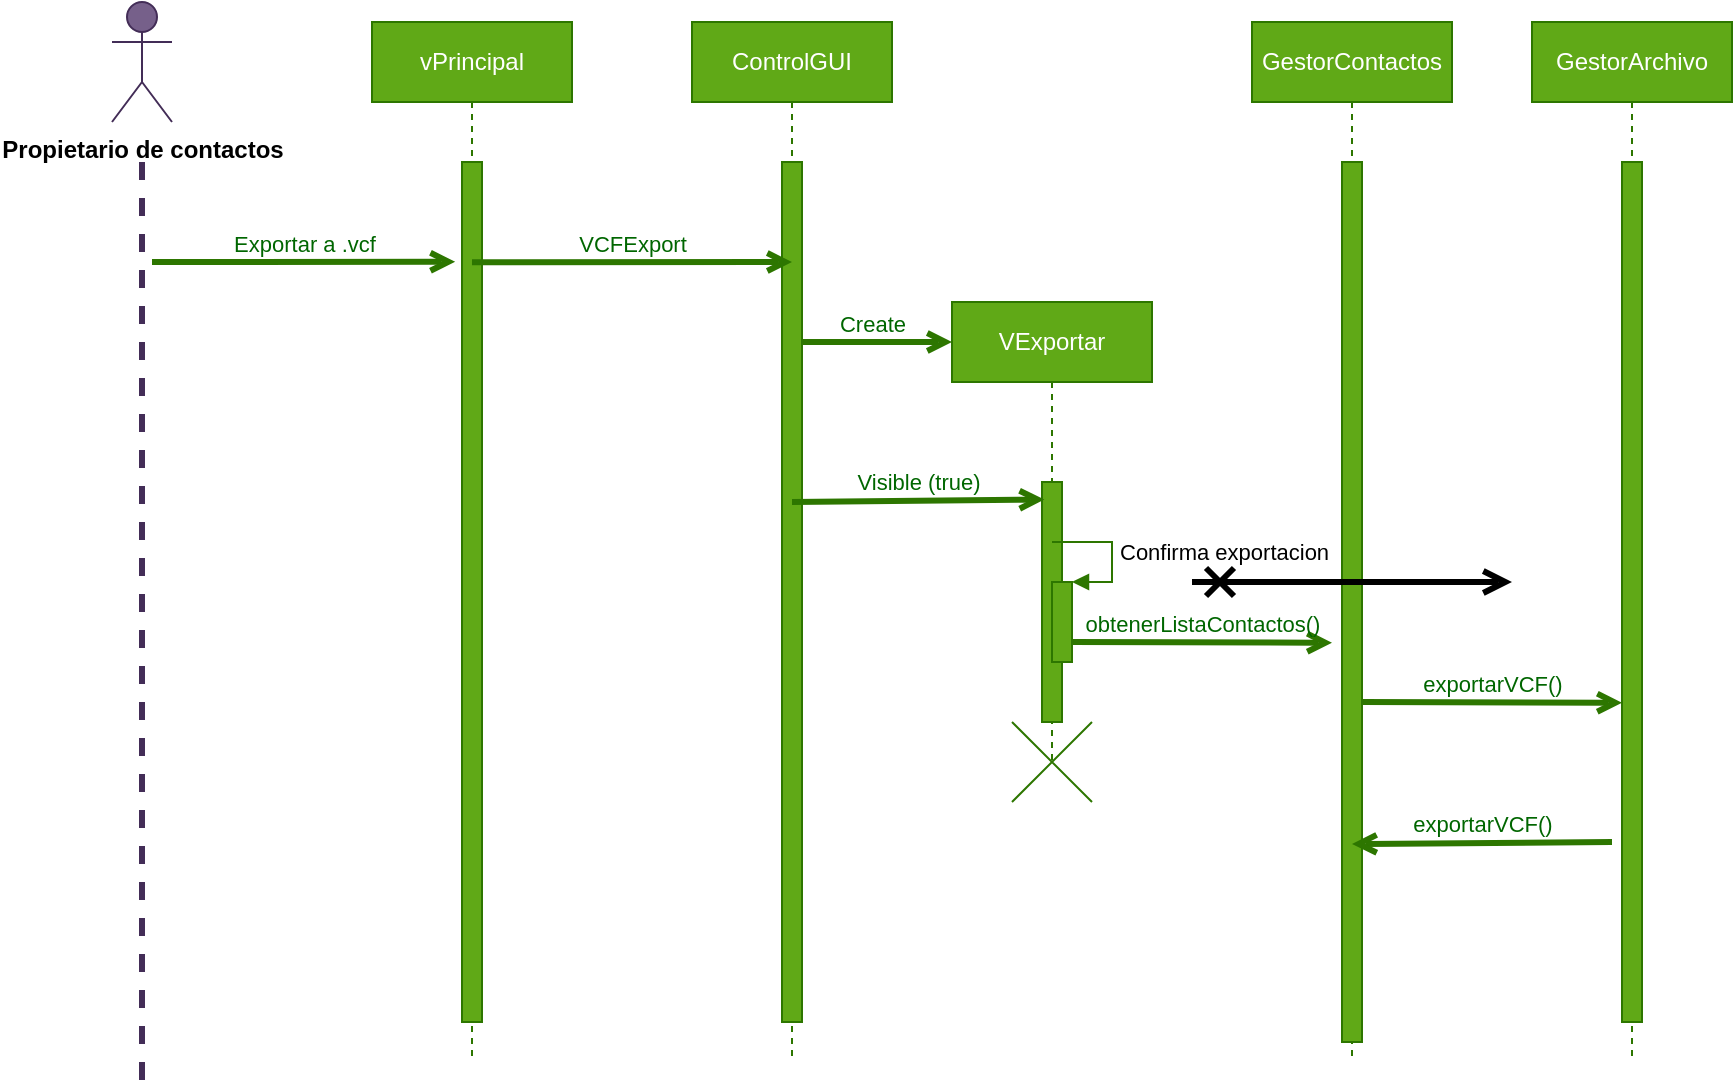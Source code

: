 <mxfile>
    <diagram id="KG_4E_8m_VWZXj22XvBI" name="Página-1">
        <mxGraphModel dx="1088" dy="958" grid="1" gridSize="10" guides="1" tooltips="1" connect="1" arrows="1" fold="1" page="1" pageScale="1" pageWidth="1600" pageHeight="1200" background="#ffffff" math="0" shadow="0">
            <root>
                <mxCell id="0"/>
                <mxCell id="1" parent="0"/>
                <mxCell id="10" value="&lt;b&gt;&lt;font color=&quot;#000000&quot;&gt;Propietario de contactos&lt;/font&gt;&lt;/b&gt;" style="shape=umlActor;verticalLabelPosition=bottom;verticalAlign=top;html=1;fillColor=#76608a;strokeColor=#432D57;fontColor=#ffffff;" vertex="1" parent="1">
                    <mxGeometry x="110" y="110" width="30" height="60" as="geometry"/>
                </mxCell>
                <mxCell id="11" value="" style="endArrow=none;startArrow=none;endFill=0;startFill=0;endSize=8;html=1;verticalAlign=bottom;labelBackgroundColor=none;strokeWidth=3;fillColor=#76608a;strokeColor=#432D57;dashed=1;" edge="1" parent="1">
                    <mxGeometry width="160" relative="1" as="geometry">
                        <mxPoint x="125" y="190" as="sourcePoint"/>
                        <mxPoint x="125" y="650" as="targetPoint"/>
                    </mxGeometry>
                </mxCell>
                <mxCell id="12" value="VExportar" style="shape=umlLifeline;perimeter=lifelinePerimeter;whiteSpace=wrap;html=1;container=1;collapsible=0;recursiveResize=0;outlineConnect=0;fillColor=#60a917;strokeColor=#2D7600;fontColor=#ffffff;" vertex="1" parent="1">
                    <mxGeometry x="530" y="260" width="100" height="230" as="geometry"/>
                </mxCell>
                <mxCell id="13" value="" style="html=1;points=[];perimeter=orthogonalPerimeter;fillColor=#60a917;strokeColor=#2D7600;fontColor=#ffffff;" vertex="1" parent="12">
                    <mxGeometry x="45" y="90" width="10" height="120" as="geometry"/>
                </mxCell>
                <mxCell id="14" value="ControlGUI" style="shape=umlLifeline;perimeter=lifelinePerimeter;whiteSpace=wrap;html=1;container=1;collapsible=0;recursiveResize=0;outlineConnect=0;strokeColor=#2D7600;fillColor=#60a917;fontColor=#ffffff;" vertex="1" parent="1">
                    <mxGeometry x="400" y="120" width="100" height="520" as="geometry"/>
                </mxCell>
                <mxCell id="15" value="Create" style="html=1;verticalAlign=bottom;labelBackgroundColor=none;endArrow=open;endFill=0;fontColor=#006600;strokeWidth=3;fillColor=#60a917;strokeColor=#2D7600;" edge="1" parent="14">
                    <mxGeometry width="160" relative="1" as="geometry">
                        <mxPoint x="50" y="160" as="sourcePoint"/>
                        <mxPoint x="130" y="160" as="targetPoint"/>
                    </mxGeometry>
                </mxCell>
                <mxCell id="16" value="" style="html=1;points=[];perimeter=orthogonalPerimeter;fillColor=#60a917;strokeColor=#2D7600;fontColor=#ffffff;" vertex="1" parent="14">
                    <mxGeometry x="45" y="70" width="10" height="430" as="geometry"/>
                </mxCell>
                <mxCell id="17" value="Visible (true)" style="html=1;verticalAlign=bottom;labelBackgroundColor=none;endArrow=open;endFill=0;fontColor=#006600;strokeWidth=3;fillColor=#60a917;strokeColor=#2D7600;entryX=0.118;entryY=0.073;entryDx=0;entryDy=0;entryPerimeter=0;" edge="1" parent="1" target="13">
                    <mxGeometry width="160" relative="1" as="geometry">
                        <mxPoint x="450" y="360" as="sourcePoint"/>
                        <mxPoint x="570" y="360" as="targetPoint"/>
                    </mxGeometry>
                </mxCell>
                <mxCell id="18" value="vPrincipal" style="shape=umlLifeline;perimeter=lifelinePerimeter;whiteSpace=wrap;html=1;container=1;collapsible=0;recursiveResize=0;outlineConnect=0;strokeColor=#2D7600;fillColor=#60a917;fontColor=#ffffff;" vertex="1" parent="1">
                    <mxGeometry x="240" y="120" width="100" height="520" as="geometry"/>
                </mxCell>
                <mxCell id="19" value="" style="html=1;points=[];perimeter=orthogonalPerimeter;fillColor=#60a917;strokeColor=#2D7600;fontColor=#ffffff;" vertex="1" parent="18">
                    <mxGeometry x="45" y="70" width="10" height="430" as="geometry"/>
                </mxCell>
                <mxCell id="20" value="Exportar a .vcf" style="html=1;verticalAlign=bottom;labelBackgroundColor=none;endArrow=open;endFill=0;fontColor=#006600;strokeWidth=3;fillColor=#60a917;strokeColor=#2D7600;entryX=-0.341;entryY=0.116;entryDx=0;entryDy=0;entryPerimeter=0;" edge="1" parent="1" target="19">
                    <mxGeometry width="160" relative="1" as="geometry">
                        <mxPoint x="130" y="240" as="sourcePoint"/>
                        <mxPoint x="280" y="240" as="targetPoint"/>
                    </mxGeometry>
                </mxCell>
                <mxCell id="21" value="VCFExport" style="html=1;verticalAlign=bottom;labelBackgroundColor=none;endArrow=open;endFill=0;fontColor=#006600;strokeWidth=3;fillColor=#60a917;strokeColor=#2D7600;" edge="1" parent="1">
                    <mxGeometry width="160" relative="1" as="geometry">
                        <mxPoint x="290" y="240.12" as="sourcePoint"/>
                        <mxPoint x="450" y="240" as="targetPoint"/>
                    </mxGeometry>
                </mxCell>
                <mxCell id="22" value="" style="html=1;points=[];perimeter=orthogonalPerimeter;fillColor=#60a917;strokeColor=#2D7600;shadow=0;fontColor=#ffffff;labelBackgroundColor=#ffffff;" vertex="1" parent="1">
                    <mxGeometry x="580" y="400" width="10" height="40" as="geometry"/>
                </mxCell>
                <mxCell id="23" value="Confirma exportacion" style="edgeStyle=orthogonalEdgeStyle;html=1;align=left;spacingLeft=2;endArrow=block;rounded=0;entryX=1;entryY=0;fillColor=#60a917;strokeColor=#2D7600;shadow=0;fontColor=#000000;labelBackgroundColor=#ffffff;" edge="1" parent="1" target="22">
                    <mxGeometry relative="1" as="geometry">
                        <mxPoint x="580" y="380" as="sourcePoint"/>
                        <Array as="points">
                            <mxPoint x="610" y="380"/>
                        </Array>
                    </mxGeometry>
                </mxCell>
                <mxCell id="24" value="" style="shape=umlDestroy;dashed=0;fillColor=#60a917;strokeColor=#2D7600;fontColor=#ffffff;" vertex="1" parent="1">
                    <mxGeometry x="560" y="470" width="40" height="40" as="geometry"/>
                </mxCell>
                <mxCell id="25" value="GestorContactos" style="shape=umlLifeline;perimeter=lifelinePerimeter;whiteSpace=wrap;html=1;container=1;collapsible=0;recursiveResize=0;outlineConnect=0;shadow=0;labelBackgroundColor=none;fontColor=#ffffff;fillColor=#60a917;strokeColor=#2D7600;" vertex="1" parent="1">
                    <mxGeometry x="680" y="120" width="100" height="520" as="geometry"/>
                </mxCell>
                <mxCell id="26" value="" style="html=1;points=[];perimeter=orthogonalPerimeter;shadow=0;labelBackgroundColor=none;fontColor=#ffffff;fillColor=#60a917;strokeColor=#2D7600;" vertex="1" parent="25">
                    <mxGeometry x="45" y="70" width="10" height="440" as="geometry"/>
                </mxCell>
                <mxCell id="27" value="exportarVCF()" style="html=1;verticalAlign=bottom;labelBackgroundColor=none;endArrow=open;endFill=0;fontColor=#006600;strokeWidth=3;fillColor=#60a917;strokeColor=#2D7600;" edge="1" parent="1">
                    <mxGeometry width="160" relative="1" as="geometry">
                        <mxPoint x="735" y="460" as="sourcePoint"/>
                        <mxPoint x="865" y="460.38" as="targetPoint"/>
                    </mxGeometry>
                </mxCell>
                <mxCell id="28" value="GestorArchivo" style="shape=umlLifeline;perimeter=lifelinePerimeter;whiteSpace=wrap;html=1;container=1;collapsible=0;recursiveResize=0;outlineConnect=0;shadow=0;labelBackgroundColor=none;fontColor=#ffffff;fillColor=#60a917;strokeColor=#2D7600;" vertex="1" parent="1">
                    <mxGeometry x="820" y="120" width="100" height="520" as="geometry"/>
                </mxCell>
                <mxCell id="29" value="" style="html=1;points=[];perimeter=orthogonalPerimeter;shadow=0;labelBackgroundColor=none;fontColor=#ffffff;fillColor=#60a917;strokeColor=#2D7600;" vertex="1" parent="28">
                    <mxGeometry x="45" y="70" width="10" height="430" as="geometry"/>
                </mxCell>
                <mxCell id="30" value="obtenerListaContactos()" style="html=1;verticalAlign=bottom;labelBackgroundColor=none;endArrow=open;endFill=0;fontColor=#006600;strokeWidth=3;fillColor=#60a917;strokeColor=#2D7600;" edge="1" parent="1">
                    <mxGeometry width="160" relative="1" as="geometry">
                        <mxPoint x="590" y="430" as="sourcePoint"/>
                        <mxPoint x="720" y="430.38" as="targetPoint"/>
                    </mxGeometry>
                </mxCell>
                <mxCell id="31" value="" style="endArrow=open;startArrow=cross;endFill=0;startFill=0;endSize=8;startSize=10;html=1;shadow=0;labelBackgroundColor=#ffffff;fontColor=#000000;strokeWidth=3;" edge="1" parent="1">
                    <mxGeometry width="160" relative="1" as="geometry">
                        <mxPoint x="650" y="400" as="sourcePoint"/>
                        <mxPoint x="810" y="400" as="targetPoint"/>
                    </mxGeometry>
                </mxCell>
                <mxCell id="32" value="exportarVCF()" style="html=1;verticalAlign=bottom;labelBackgroundColor=none;endArrow=open;endFill=0;fontColor=#006600;strokeWidth=3;fillColor=#60a917;strokeColor=#2D7600;" edge="1" parent="1">
                    <mxGeometry width="160" relative="1" as="geometry">
                        <mxPoint x="860" y="530" as="sourcePoint"/>
                        <mxPoint x="730" y="531" as="targetPoint"/>
                    </mxGeometry>
                </mxCell>
            </root>
        </mxGraphModel>
    </diagram>
</mxfile>